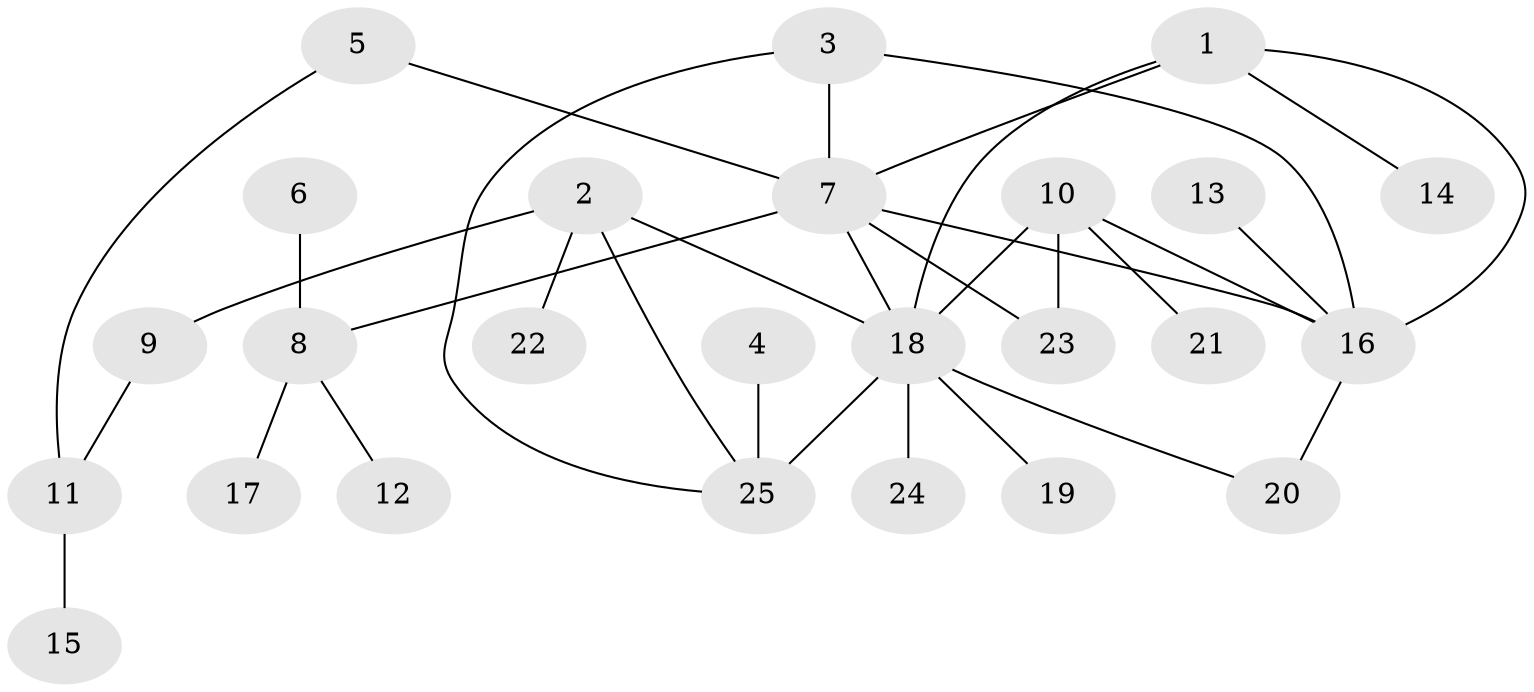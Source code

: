 // original degree distribution, {8: 0.02040816326530612, 3: 0.10204081632653061, 7: 0.061224489795918366, 4: 0.08163265306122448, 6: 0.02040816326530612, 5: 0.04081632653061224, 2: 0.22448979591836735, 1: 0.4489795918367347}
// Generated by graph-tools (version 1.1) at 2025/02/03/09/25 03:02:43]
// undirected, 25 vertices, 33 edges
graph export_dot {
graph [start="1"]
  node [color=gray90,style=filled];
  1;
  2;
  3;
  4;
  5;
  6;
  7;
  8;
  9;
  10;
  11;
  12;
  13;
  14;
  15;
  16;
  17;
  18;
  19;
  20;
  21;
  22;
  23;
  24;
  25;
  1 -- 7 [weight=1.0];
  1 -- 14 [weight=1.0];
  1 -- 16 [weight=1.0];
  1 -- 18 [weight=1.0];
  2 -- 9 [weight=1.0];
  2 -- 18 [weight=1.0];
  2 -- 22 [weight=1.0];
  2 -- 25 [weight=1.0];
  3 -- 7 [weight=1.0];
  3 -- 16 [weight=1.0];
  3 -- 25 [weight=1.0];
  4 -- 25 [weight=1.0];
  5 -- 7 [weight=1.0];
  5 -- 11 [weight=1.0];
  6 -- 8 [weight=1.0];
  7 -- 8 [weight=1.0];
  7 -- 16 [weight=1.0];
  7 -- 18 [weight=1.0];
  7 -- 23 [weight=1.0];
  8 -- 12 [weight=1.0];
  8 -- 17 [weight=1.0];
  9 -- 11 [weight=1.0];
  10 -- 16 [weight=1.0];
  10 -- 18 [weight=2.0];
  10 -- 21 [weight=1.0];
  10 -- 23 [weight=1.0];
  11 -- 15 [weight=1.0];
  13 -- 16 [weight=1.0];
  16 -- 20 [weight=1.0];
  18 -- 19 [weight=1.0];
  18 -- 20 [weight=1.0];
  18 -- 24 [weight=1.0];
  18 -- 25 [weight=2.0];
}
